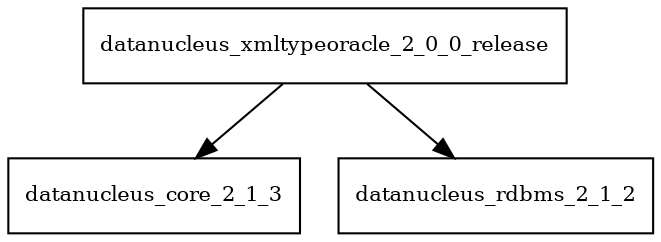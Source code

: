 digraph datanucleus_xmltypeoracle_2_0_0_release_dependencies {
  node [shape = box, fontsize=10.0];
  datanucleus_xmltypeoracle_2_0_0_release -> datanucleus_core_2_1_3;
  datanucleus_xmltypeoracle_2_0_0_release -> datanucleus_rdbms_2_1_2;
}
